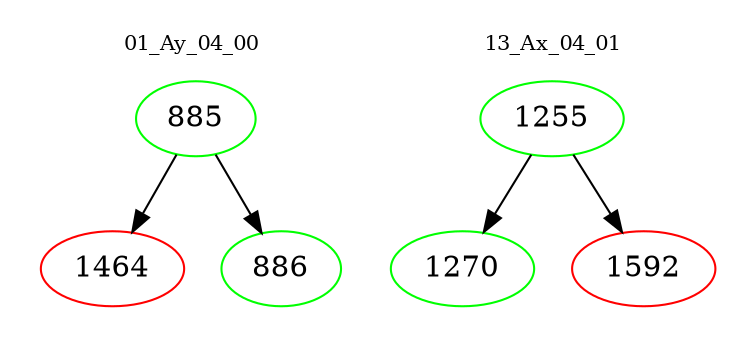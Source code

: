 digraph{
subgraph cluster_0 {
color = white
label = "01_Ay_04_00";
fontsize=10;
T0_885 [label="885", color="green"]
T0_885 -> T0_1464 [color="black"]
T0_1464 [label="1464", color="red"]
T0_885 -> T0_886 [color="black"]
T0_886 [label="886", color="green"]
}
subgraph cluster_1 {
color = white
label = "13_Ax_04_01";
fontsize=10;
T1_1255 [label="1255", color="green"]
T1_1255 -> T1_1270 [color="black"]
T1_1270 [label="1270", color="green"]
T1_1255 -> T1_1592 [color="black"]
T1_1592 [label="1592", color="red"]
}
}
